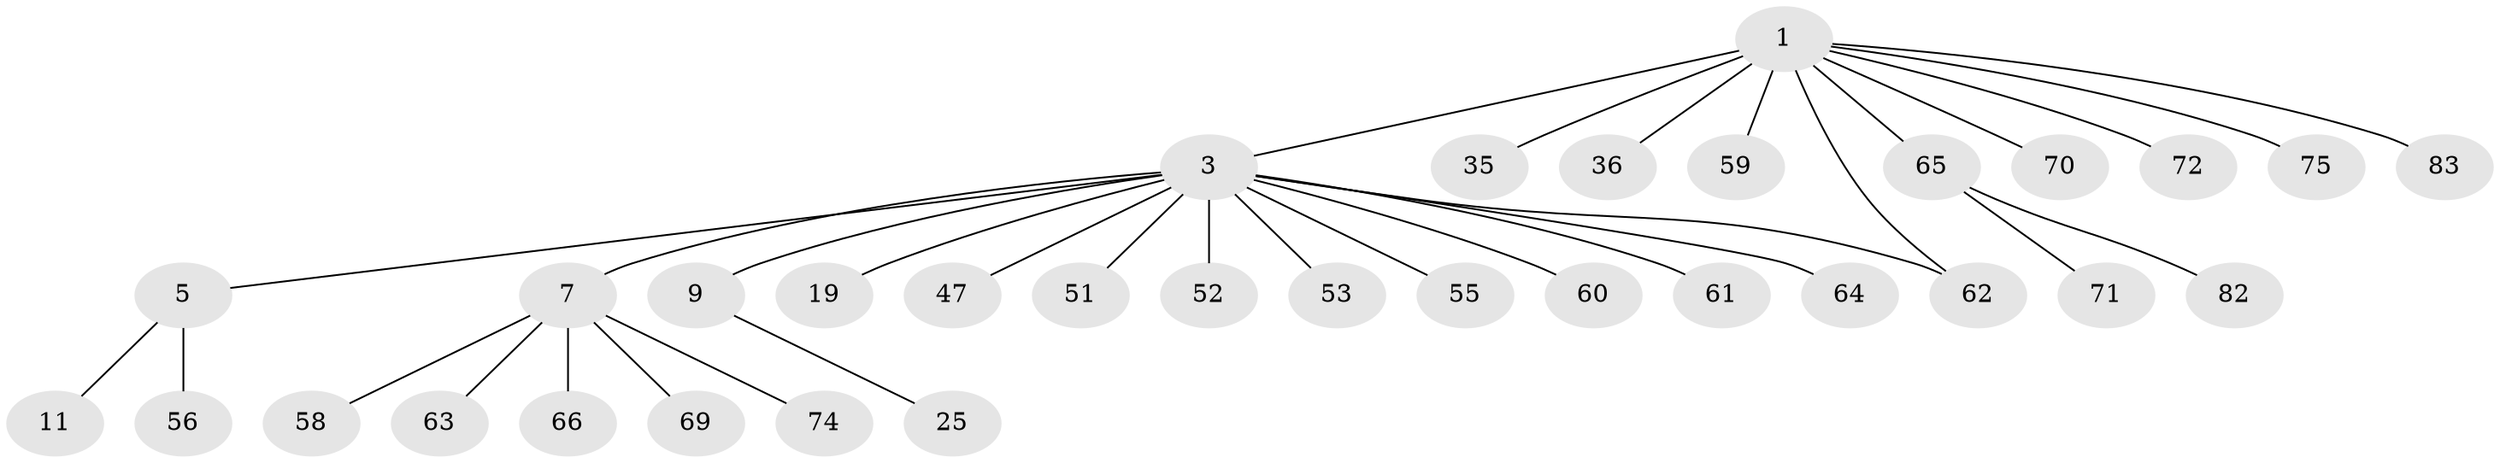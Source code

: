 // original degree distribution, {1: 0.6309523809523809, 13: 0.023809523809523808, 23: 0.011904761904761904, 9: 0.011904761904761904, 3: 0.09523809523809523, 2: 0.20238095238095238, 6: 0.011904761904761904, 5: 0.011904761904761904}
// Generated by graph-tools (version 1.1) at 2025/18/03/04/25 18:18:25]
// undirected, 33 vertices, 33 edges
graph export_dot {
graph [start="1"]
  node [color=gray90,style=filled];
  1 [super="+2"];
  3 [super="+48+20+27+22+13+4+73+37+39+42+29+84"];
  5 [super="+68+32+18+44+6+24"];
  7 [super="+26+8+78+23+49+40+16+12+57"];
  9 [super="+34"];
  11;
  19;
  25;
  35;
  36;
  47;
  51;
  52;
  53;
  55;
  56;
  58;
  59;
  60;
  61;
  62;
  63;
  64 [super="+79"];
  65;
  66;
  69;
  70;
  71;
  72;
  74 [super="+80"];
  75;
  82;
  83;
  1 -- 65;
  1 -- 3 [weight=3];
  1 -- 35;
  1 -- 36;
  1 -- 70;
  1 -- 72;
  1 -- 75;
  1 -- 83;
  1 -- 59;
  1 -- 62;
  3 -- 5;
  3 -- 7 [weight=4];
  3 -- 9;
  3 -- 19;
  3 -- 47;
  3 -- 51;
  3 -- 52;
  3 -- 53;
  3 -- 64;
  3 -- 60;
  3 -- 61;
  3 -- 62;
  3 -- 55;
  5 -- 11;
  5 -- 56;
  7 -- 63;
  7 -- 69;
  7 -- 58;
  7 -- 66;
  7 -- 74;
  9 -- 25;
  65 -- 71;
  65 -- 82;
}
